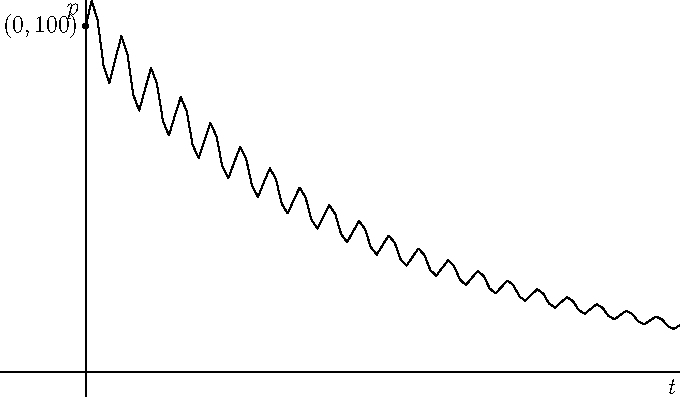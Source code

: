 size(12cm,7cm,IgnoreAspect);
import graph; 
xaxis("$t$");
yaxis("$p$");
real f1(real x) {return 1/100*(exp(-x/10) * (100 + 10 * sin(2*pi*x)));}
draw(graph(f1,0,20));
dot("$(0,100)$",(0,1),W);
